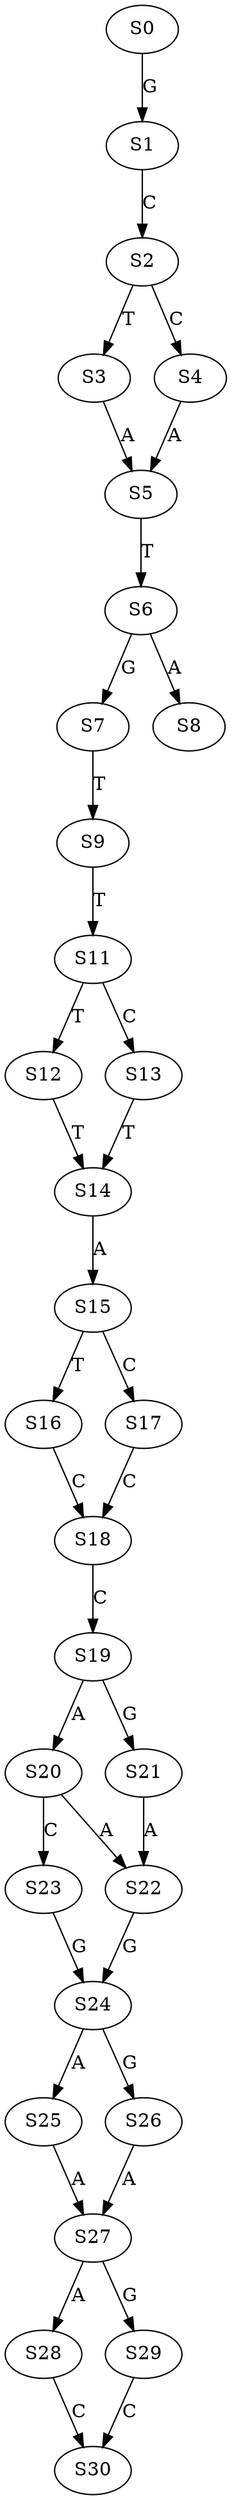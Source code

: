 strict digraph  {
	S0 -> S1 [ label = G ];
	S1 -> S2 [ label = C ];
	S2 -> S3 [ label = T ];
	S2 -> S4 [ label = C ];
	S3 -> S5 [ label = A ];
	S4 -> S5 [ label = A ];
	S5 -> S6 [ label = T ];
	S6 -> S7 [ label = G ];
	S6 -> S8 [ label = A ];
	S7 -> S9 [ label = T ];
	S9 -> S11 [ label = T ];
	S11 -> S12 [ label = T ];
	S11 -> S13 [ label = C ];
	S12 -> S14 [ label = T ];
	S13 -> S14 [ label = T ];
	S14 -> S15 [ label = A ];
	S15 -> S16 [ label = T ];
	S15 -> S17 [ label = C ];
	S16 -> S18 [ label = C ];
	S17 -> S18 [ label = C ];
	S18 -> S19 [ label = C ];
	S19 -> S20 [ label = A ];
	S19 -> S21 [ label = G ];
	S20 -> S22 [ label = A ];
	S20 -> S23 [ label = C ];
	S21 -> S22 [ label = A ];
	S22 -> S24 [ label = G ];
	S23 -> S24 [ label = G ];
	S24 -> S25 [ label = A ];
	S24 -> S26 [ label = G ];
	S25 -> S27 [ label = A ];
	S26 -> S27 [ label = A ];
	S27 -> S28 [ label = A ];
	S27 -> S29 [ label = G ];
	S28 -> S30 [ label = C ];
	S29 -> S30 [ label = C ];
}
